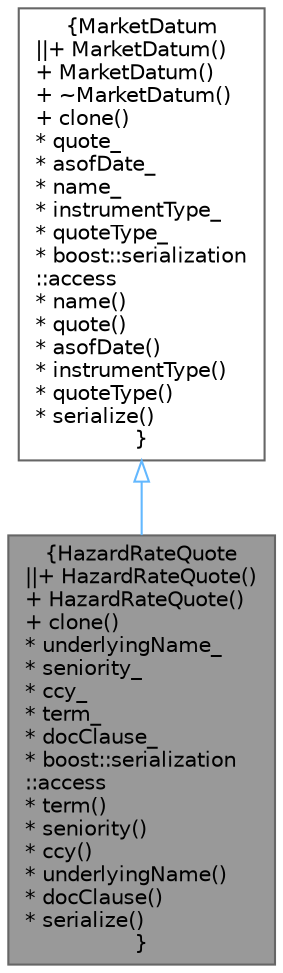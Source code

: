 digraph "HazardRateQuote"
{
 // INTERACTIVE_SVG=YES
 // LATEX_PDF_SIZE
  bgcolor="transparent";
  edge [fontname=Helvetica,fontsize=10,labelfontname=Helvetica,labelfontsize=10];
  node [fontname=Helvetica,fontsize=10,shape=box,height=0.2,width=0.4];
  Node1 [label="{HazardRateQuote\n||+ HazardRateQuote()\l+ HazardRateQuote()\l+ clone()\l* underlyingName_\l* seniority_\l* ccy_\l* term_\l* docClause_\l* boost::serialization\l::access\l* term()\l* seniority()\l* ccy()\l* underlyingName()\l* docClause()\l* serialize()\l}",height=0.2,width=0.4,color="gray40", fillcolor="grey60", style="filled", fontcolor="black",tooltip="Hazard rate data class."];
  Node2 -> Node1 [dir="back",color="steelblue1",style="solid",arrowtail="onormal"];
  Node2 [label="{MarketDatum\n||+ MarketDatum()\l+ MarketDatum()\l+ ~MarketDatum()\l+ clone()\l* quote_\l* asofDate_\l* name_\l* instrumentType_\l* quoteType_\l* boost::serialization\l::access\l* name()\l* quote()\l* asofDate()\l* instrumentType()\l* quoteType()\l* serialize()\l}",height=0.2,width=0.4,color="gray40", fillcolor="white", style="filled",URL="$classore_1_1data_1_1_market_datum.html",tooltip="Base market data class."];
}
